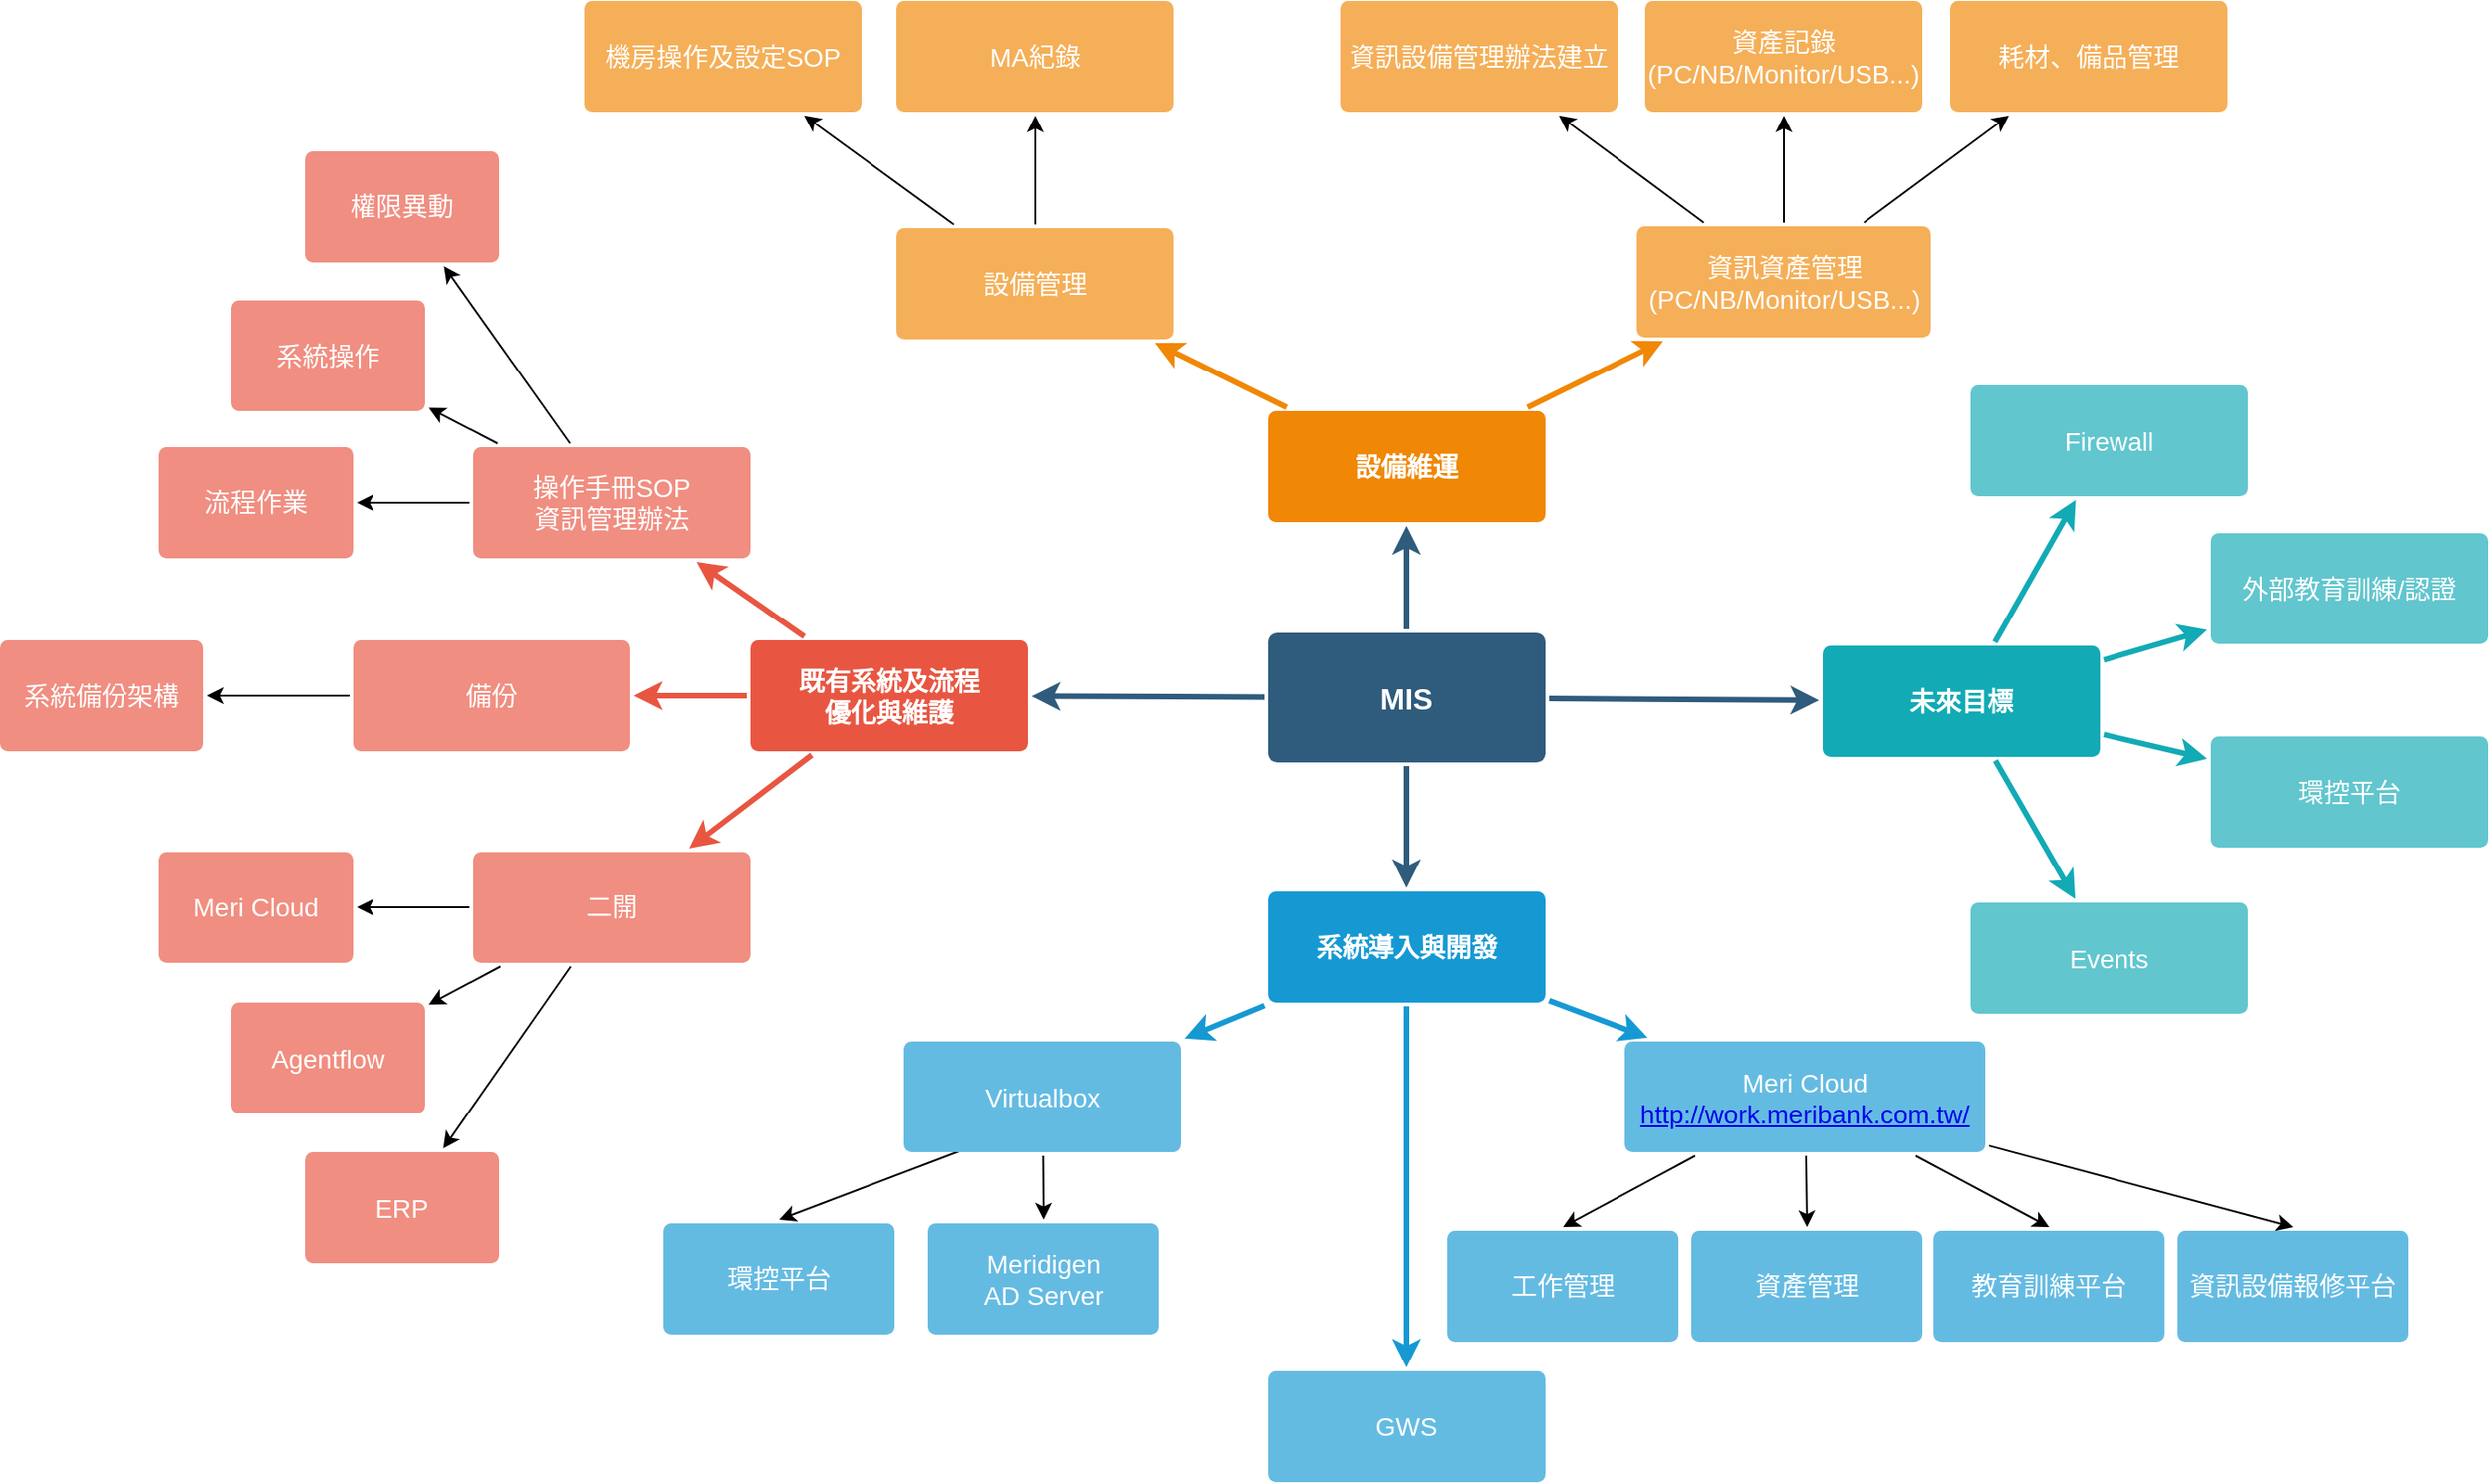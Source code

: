 <mxfile version="20.4.0" type="github">
  <diagram id="6a731a19-8d31-9384-78a2-239565b7b9f0" name="Page-1">
    <mxGraphModel dx="2193" dy="531" grid="1" gridSize="10" guides="1" tooltips="1" connect="1" arrows="1" fold="1" page="1" pageScale="1" pageWidth="1169" pageHeight="827" background="none" math="0" shadow="0">
      <root>
        <mxCell id="0" />
        <mxCell id="1" parent="0" />
        <mxCell id="1745" value="" style="edgeStyle=none;rounded=0;jumpStyle=none;html=1;shadow=0;labelBackgroundColor=none;startArrow=none;startFill=0;endArrow=classic;endFill=1;jettySize=auto;orthogonalLoop=1;strokeColor=#2F5B7C;strokeWidth=3;fontFamily=Helvetica;fontSize=16;fontColor=#23445D;spacing=5;" parent="1" source="1749" target="1764" edge="1">
          <mxGeometry relative="1" as="geometry" />
        </mxCell>
        <mxCell id="1746" value="" style="edgeStyle=none;rounded=0;jumpStyle=none;html=1;shadow=0;labelBackgroundColor=none;startArrow=none;startFill=0;endArrow=classic;endFill=1;jettySize=auto;orthogonalLoop=1;strokeColor=#2F5B7C;strokeWidth=3;fontFamily=Helvetica;fontSize=16;fontColor=#23445D;spacing=5;" parent="1" source="1749" target="1771" edge="1">
          <mxGeometry relative="1" as="geometry" />
        </mxCell>
        <mxCell id="1747" value="" style="edgeStyle=none;rounded=0;jumpStyle=none;html=1;shadow=0;labelBackgroundColor=none;startArrow=none;startFill=0;endArrow=classic;endFill=1;jettySize=auto;orthogonalLoop=1;strokeColor=#2F5B7C;strokeWidth=3;fontFamily=Helvetica;fontSize=16;fontColor=#23445D;spacing=5;" parent="1" source="1749" target="1760" edge="1">
          <mxGeometry relative="1" as="geometry" />
        </mxCell>
        <mxCell id="1748" value="" style="edgeStyle=none;rounded=0;jumpStyle=none;html=1;shadow=0;labelBackgroundColor=none;startArrow=none;startFill=0;endArrow=classic;endFill=1;jettySize=auto;orthogonalLoop=1;strokeColor=#2F5B7C;strokeWidth=3;fontFamily=Helvetica;fontSize=16;fontColor=#23445D;spacing=5;" parent="1" source="1749" target="1753" edge="1">
          <mxGeometry relative="1" as="geometry" />
        </mxCell>
        <mxCell id="1749" value="MIS" style="rounded=1;whiteSpace=wrap;html=1;shadow=0;labelBackgroundColor=none;strokeColor=none;strokeWidth=3;fillColor=#2F5B7C;fontFamily=Helvetica;fontSize=16;fontColor=#FFFFFF;align=center;fontStyle=1;spacing=5;arcSize=7;perimeterSpacing=2;" parent="1" vertex="1">
          <mxGeometry x="481" y="360.5" width="150" height="70" as="geometry" />
        </mxCell>
        <mxCell id="1750" value="" style="edgeStyle=none;rounded=1;jumpStyle=none;html=1;shadow=0;labelBackgroundColor=none;startArrow=none;startFill=0;jettySize=auto;orthogonalLoop=1;strokeColor=#E85642;strokeWidth=3;fontFamily=Helvetica;fontSize=14;fontColor=#FFFFFF;spacing=5;fontStyle=1;fillColor=#b0e3e6;" parent="1" source="1753" target="1756" edge="1">
          <mxGeometry relative="1" as="geometry" />
        </mxCell>
        <mxCell id="1752" value="" style="edgeStyle=none;rounded=1;jumpStyle=none;html=1;shadow=0;labelBackgroundColor=none;startArrow=none;startFill=0;jettySize=auto;orthogonalLoop=1;strokeColor=#E85642;strokeWidth=3;fontFamily=Helvetica;fontSize=14;fontColor=#FFFFFF;spacing=5;fontStyle=1;fillColor=#b0e3e6;" parent="1" source="1753" target="1754" edge="1">
          <mxGeometry relative="1" as="geometry" />
        </mxCell>
        <mxCell id="1753" value="既有系統及流程&lt;br&gt;優化與維護" style="rounded=1;whiteSpace=wrap;html=1;shadow=0;labelBackgroundColor=none;strokeColor=none;strokeWidth=3;fillColor=#e85642;fontFamily=Helvetica;fontSize=14;fontColor=#FFFFFF;align=center;spacing=5;fontStyle=1;arcSize=7;perimeterSpacing=2;" parent="1" vertex="1">
          <mxGeometry x="201" y="364.5" width="150" height="60" as="geometry" />
        </mxCell>
        <mxCell id="rLNtf5SOXgWj6pJwcrDs-1801" value="" style="edgeStyle=none;rounded=0;orthogonalLoop=1;jettySize=auto;html=1;" edge="1" parent="1" source="1754" target="rLNtf5SOXgWj6pJwcrDs-1800">
          <mxGeometry relative="1" as="geometry" />
        </mxCell>
        <mxCell id="1754" value="備份" style="rounded=1;whiteSpace=wrap;html=1;shadow=0;labelBackgroundColor=none;strokeColor=none;strokeWidth=3;fillColor=#f08e81;fontFamily=Helvetica;fontSize=14;fontColor=#FFFFFF;align=center;spacing=5;fontStyle=0;arcSize=7;perimeterSpacing=2;" parent="1" vertex="1">
          <mxGeometry x="-14" y="364.5" width="150" height="60" as="geometry" />
        </mxCell>
        <mxCell id="rLNtf5SOXgWj6pJwcrDs-1810" value="" style="edgeStyle=none;rounded=0;orthogonalLoop=1;jettySize=auto;html=1;" edge="1" parent="1" source="1756" target="rLNtf5SOXgWj6pJwcrDs-1811">
          <mxGeometry relative="1" as="geometry">
            <mxPoint x="-387" y="650" as="targetPoint" />
          </mxGeometry>
        </mxCell>
        <mxCell id="1756" value="二開" style="rounded=1;whiteSpace=wrap;html=1;shadow=0;labelBackgroundColor=none;strokeColor=none;strokeWidth=3;fillColor=#f08e81;fontFamily=Helvetica;fontSize=14;fontColor=#FFFFFF;align=center;spacing=5;fontStyle=0;arcSize=7;perimeterSpacing=2;" parent="1" vertex="1">
          <mxGeometry x="51" y="479" width="150" height="60" as="geometry" />
        </mxCell>
        <mxCell id="1757" value="" style="edgeStyle=none;rounded=0;jumpStyle=none;html=1;shadow=0;labelBackgroundColor=none;startArrow=none;startFill=0;endArrow=classic;endFill=1;jettySize=auto;orthogonalLoop=1;strokeColor=#1699D3;strokeWidth=3;fontFamily=Helvetica;fontSize=14;fontColor=#FFFFFF;spacing=5;" parent="1" source="1760" target="1763" edge="1">
          <mxGeometry relative="1" as="geometry" />
        </mxCell>
        <mxCell id="1758" value="" style="edgeStyle=none;rounded=0;jumpStyle=none;html=1;shadow=0;labelBackgroundColor=none;startArrow=none;startFill=0;endArrow=classic;endFill=1;jettySize=auto;orthogonalLoop=1;strokeColor=#1699D3;strokeWidth=3;fontFamily=Helvetica;fontSize=14;fontColor=#FFFFFF;spacing=5;" parent="1" source="1760" target="1762" edge="1">
          <mxGeometry relative="1" as="geometry" />
        </mxCell>
        <mxCell id="1759" value="" style="edgeStyle=none;rounded=0;jumpStyle=none;html=1;shadow=0;labelBackgroundColor=none;startArrow=none;startFill=0;endArrow=classic;endFill=1;jettySize=auto;orthogonalLoop=1;strokeColor=#1699D3;strokeWidth=3;fontFamily=Helvetica;fontSize=14;fontColor=#FFFFFF;spacing=5;" parent="1" source="1760" target="1761" edge="1">
          <mxGeometry relative="1" as="geometry" />
        </mxCell>
        <mxCell id="1760" value="系統導入與開發" style="rounded=1;whiteSpace=wrap;html=1;shadow=0;labelBackgroundColor=none;strokeColor=none;strokeWidth=3;fillColor=#1699d3;fontFamily=Helvetica;fontSize=14;fontColor=#FFFFFF;align=center;spacing=5;fontStyle=1;arcSize=7;perimeterSpacing=2;" parent="1" vertex="1">
          <mxGeometry x="481" y="500.5" width="150" height="60" as="geometry" />
        </mxCell>
        <mxCell id="rLNtf5SOXgWj6pJwcrDs-1780" value="" style="rounded=0;orthogonalLoop=1;jettySize=auto;html=1;entryX=0.5;entryY=0;entryDx=0;entryDy=0;" edge="1" parent="1" source="1761" target="rLNtf5SOXgWj6pJwcrDs-1779">
          <mxGeometry relative="1" as="geometry" />
        </mxCell>
        <mxCell id="rLNtf5SOXgWj6pJwcrDs-1788" style="rounded=0;orthogonalLoop=1;jettySize=auto;html=1;entryX=0.5;entryY=0;entryDx=0;entryDy=0;" edge="1" parent="1" source="1761" target="rLNtf5SOXgWj6pJwcrDs-1784">
          <mxGeometry relative="1" as="geometry">
            <mxPoint x="1111" y="751" as="targetPoint" />
          </mxGeometry>
        </mxCell>
        <mxCell id="rLNtf5SOXgWj6pJwcrDs-1789" style="rounded=0;orthogonalLoop=1;jettySize=auto;html=1;entryX=0.5;entryY=0;entryDx=0;entryDy=0;" edge="1" parent="1" source="1761" target="rLNtf5SOXgWj6pJwcrDs-1787">
          <mxGeometry relative="1" as="geometry" />
        </mxCell>
        <mxCell id="1761" value="Meri Cloud&lt;br&gt;&lt;a href=&quot;http://work.meribank.com.tw/&quot;&gt;http://work.meribank.com.tw/&lt;/a&gt;" style="rounded=1;whiteSpace=wrap;html=1;shadow=0;labelBackgroundColor=none;strokeColor=none;strokeWidth=3;fillColor=#64bbe2;fontFamily=Helvetica;fontSize=14;fontColor=#FFFFFF;align=center;spacing=5;arcSize=7;perimeterSpacing=2;" parent="1" vertex="1">
          <mxGeometry x="674" y="581.5" width="195" height="60" as="geometry" />
        </mxCell>
        <mxCell id="1762" value="GWS" style="rounded=1;whiteSpace=wrap;html=1;shadow=0;labelBackgroundColor=none;strokeColor=none;strokeWidth=3;fillColor=#64bbe2;fontFamily=Helvetica;fontSize=14;fontColor=#FFFFFF;align=center;spacing=5;arcSize=7;perimeterSpacing=2;" parent="1" vertex="1">
          <mxGeometry x="481" y="760" width="150" height="60" as="geometry" />
        </mxCell>
        <mxCell id="rLNtf5SOXgWj6pJwcrDs-1793" value="" style="edgeStyle=none;rounded=0;orthogonalLoop=1;jettySize=auto;html=1;entryX=0.5;entryY=0;entryDx=0;entryDy=0;" edge="1" parent="1" target="rLNtf5SOXgWj6pJwcrDs-1796">
          <mxGeometry relative="1" as="geometry">
            <mxPoint x="317.922" y="639.5" as="sourcePoint" />
            <mxPoint x="203" y="599.5" as="targetPoint" />
          </mxGeometry>
        </mxCell>
        <mxCell id="rLNtf5SOXgWj6pJwcrDs-1795" value="" style="edgeStyle=none;rounded=0;orthogonalLoop=1;jettySize=auto;html=1;entryX=0.5;entryY=0;entryDx=0;entryDy=0;" edge="1" parent="1" source="1763" target="rLNtf5SOXgWj6pJwcrDs-1797">
          <mxGeometry relative="1" as="geometry">
            <mxPoint x="425.561" y="691" as="targetPoint" />
          </mxGeometry>
        </mxCell>
        <mxCell id="1763" value="Virtualbox" style="rounded=1;whiteSpace=wrap;html=1;shadow=0;labelBackgroundColor=none;strokeColor=none;strokeWidth=3;fillColor=#64bbe2;fontFamily=Helvetica;fontSize=14;fontColor=#FFFFFF;align=center;spacing=5;arcSize=7;perimeterSpacing=2;" parent="1" vertex="1">
          <mxGeometry x="284" y="581.5" width="150" height="60" as="geometry" />
        </mxCell>
        <mxCell id="1764" value="設備維運" style="rounded=1;whiteSpace=wrap;html=1;shadow=0;labelBackgroundColor=none;strokeColor=none;strokeWidth=3;fillColor=#F08705;fontFamily=Helvetica;fontSize=14;fontColor=#FFFFFF;align=center;spacing=5;fontStyle=1;arcSize=7;perimeterSpacing=2;" parent="1" vertex="1">
          <mxGeometry x="481" y="240.5" width="150" height="60" as="geometry" />
        </mxCell>
        <mxCell id="rLNtf5SOXgWj6pJwcrDs-1817" value="" style="edgeStyle=none;rounded=0;orthogonalLoop=1;jettySize=auto;html=1;" edge="1" parent="1" source="1767" target="rLNtf5SOXgWj6pJwcrDs-1816">
          <mxGeometry relative="1" as="geometry">
            <mxPoint x="762.126" y="110.5" as="sourcePoint" />
            <mxPoint x="770" y="-8" as="targetPoint" />
          </mxGeometry>
        </mxCell>
        <mxCell id="1767" value="資訊資產管理&lt;br&gt;(PC/NB/Monitor/USB...)" style="rounded=1;whiteSpace=wrap;html=1;shadow=0;labelBackgroundColor=none;strokeColor=none;strokeWidth=3;fillColor=#f5af58;fontFamily=Helvetica;fontSize=14;fontColor=#FFFFFF;align=center;spacing=5;arcSize=7;perimeterSpacing=2;" parent="1" vertex="1">
          <mxGeometry x="680.5" y="140.5" width="159" height="60" as="geometry" />
        </mxCell>
        <mxCell id="1768" value="" style="edgeStyle=none;rounded=0;jumpStyle=none;html=1;shadow=0;labelBackgroundColor=none;startArrow=none;startFill=0;endArrow=classic;endFill=1;jettySize=auto;orthogonalLoop=1;strokeColor=#F08705;strokeWidth=3;fontFamily=Helvetica;fontSize=14;fontColor=#FFFFFF;spacing=5;" parent="1" source="1764" target="1767" edge="1">
          <mxGeometry relative="1" as="geometry" />
        </mxCell>
        <mxCell id="rLNtf5SOXgWj6pJwcrDs-1822" value="" style="edgeStyle=none;rounded=0;orthogonalLoop=1;jettySize=auto;html=1;" edge="1" parent="1" source="1769" target="rLNtf5SOXgWj6pJwcrDs-1821">
          <mxGeometry relative="1" as="geometry" />
        </mxCell>
        <mxCell id="1769" value="設備管理" style="rounded=1;whiteSpace=wrap;html=1;shadow=0;labelBackgroundColor=none;strokeColor=none;strokeWidth=3;fillColor=#f5af58;fontFamily=Helvetica;fontSize=14;fontColor=#FFFFFF;align=center;spacing=5;arcSize=7;perimeterSpacing=2;" parent="1" vertex="1">
          <mxGeometry x="280" y="141.5" width="150" height="60" as="geometry" />
        </mxCell>
        <mxCell id="1770" value="" style="edgeStyle=none;rounded=0;jumpStyle=none;html=1;shadow=0;labelBackgroundColor=none;startArrow=none;startFill=0;endArrow=classic;endFill=1;jettySize=auto;orthogonalLoop=1;strokeColor=#F08705;strokeWidth=3;fontFamily=Helvetica;fontSize=14;fontColor=#FFFFFF;spacing=5;" parent="1" source="1764" target="1769" edge="1">
          <mxGeometry relative="1" as="geometry" />
        </mxCell>
        <mxCell id="1771" value="未來目標" style="rounded=1;whiteSpace=wrap;html=1;shadow=0;labelBackgroundColor=none;strokeColor=none;strokeWidth=3;fillColor=#12aab5;fontFamily=Helvetica;fontSize=14;fontColor=#FFFFFF;align=center;spacing=5;fontStyle=1;arcSize=7;perimeterSpacing=2;" parent="1" vertex="1">
          <mxGeometry x="781" y="367.5" width="150" height="60" as="geometry" />
        </mxCell>
        <mxCell id="1772" value="Events" style="rounded=1;whiteSpace=wrap;html=1;shadow=0;labelBackgroundColor=none;strokeColor=none;strokeWidth=3;fillColor=#61c6ce;fontFamily=Helvetica;fontSize=14;fontColor=#FFFFFF;align=center;spacing=5;fontStyle=0;arcSize=7;perimeterSpacing=2;" parent="1" vertex="1">
          <mxGeometry x="861" y="506.5" width="150" height="60" as="geometry" />
        </mxCell>
        <mxCell id="1773" value="" style="edgeStyle=none;rounded=1;jumpStyle=none;html=1;shadow=0;labelBackgroundColor=none;startArrow=none;startFill=0;jettySize=auto;orthogonalLoop=1;strokeColor=#12AAB5;strokeWidth=3;fontFamily=Helvetica;fontSize=14;fontColor=#FFFFFF;spacing=5;fontStyle=1;fillColor=#b0e3e6;" parent="1" source="1771" target="1772" edge="1">
          <mxGeometry relative="1" as="geometry" />
        </mxCell>
        <mxCell id="1774" value="環控平台" style="rounded=1;whiteSpace=wrap;html=1;shadow=0;labelBackgroundColor=none;strokeColor=none;strokeWidth=3;fillColor=#61c6ce;fontFamily=Helvetica;fontSize=14;fontColor=#FFFFFF;align=center;spacing=5;fontStyle=0;arcSize=7;perimeterSpacing=2;" parent="1" vertex="1">
          <mxGeometry x="991" y="416.5" width="150" height="60" as="geometry" />
        </mxCell>
        <mxCell id="1775" value="" style="edgeStyle=none;rounded=1;jumpStyle=none;html=1;shadow=0;labelBackgroundColor=none;startArrow=none;startFill=0;jettySize=auto;orthogonalLoop=1;strokeColor=#12AAB5;strokeWidth=3;fontFamily=Helvetica;fontSize=14;fontColor=#FFFFFF;spacing=5;fontStyle=1;fillColor=#b0e3e6;" parent="1" source="1771" target="1774" edge="1">
          <mxGeometry relative="1" as="geometry" />
        </mxCell>
        <mxCell id="1776" value="外部教育訓練/認證" style="rounded=1;whiteSpace=wrap;html=1;shadow=0;labelBackgroundColor=none;strokeColor=none;strokeWidth=3;fillColor=#61c6ce;fontFamily=Helvetica;fontSize=14;fontColor=#FFFFFF;align=center;spacing=5;fontStyle=0;arcSize=7;perimeterSpacing=2;" parent="1" vertex="1">
          <mxGeometry x="991" y="306.5" width="150" height="60" as="geometry" />
        </mxCell>
        <mxCell id="1777" value="" style="edgeStyle=none;rounded=1;jumpStyle=none;html=1;shadow=0;labelBackgroundColor=none;startArrow=none;startFill=0;jettySize=auto;orthogonalLoop=1;strokeColor=#12AAB5;strokeWidth=3;fontFamily=Helvetica;fontSize=14;fontColor=#FFFFFF;spacing=5;fontStyle=1;fillColor=#b0e3e6;" parent="1" source="1771" target="1776" edge="1">
          <mxGeometry relative="1" as="geometry" />
        </mxCell>
        <mxCell id="1778" value="Firewall" style="rounded=1;whiteSpace=wrap;html=1;shadow=0;labelBackgroundColor=none;strokeColor=none;strokeWidth=3;fillColor=#61c6ce;fontFamily=Helvetica;fontSize=14;fontColor=#FFFFFF;align=center;spacing=5;fontStyle=0;arcSize=7;perimeterSpacing=2;" parent="1" vertex="1">
          <mxGeometry x="861" y="226.5" width="150" height="60" as="geometry" />
        </mxCell>
        <mxCell id="1779" value="" style="edgeStyle=none;rounded=1;jumpStyle=none;html=1;shadow=0;labelBackgroundColor=none;startArrow=none;startFill=0;jettySize=auto;orthogonalLoop=1;strokeColor=#12AAB5;strokeWidth=3;fontFamily=Helvetica;fontSize=14;fontColor=#FFFFFF;spacing=5;fontStyle=1;fillColor=#b0e3e6;" parent="1" source="1771" target="1778" edge="1">
          <mxGeometry relative="1" as="geometry" />
        </mxCell>
        <mxCell id="rLNtf5SOXgWj6pJwcrDs-1779" value="工作管理" style="rounded=1;whiteSpace=wrap;html=1;shadow=0;labelBackgroundColor=none;strokeColor=none;strokeWidth=3;fillColor=#64bbe2;fontFamily=Helvetica;fontSize=14;fontColor=#FFFFFF;align=center;spacing=5;arcSize=7;perimeterSpacing=2;" vertex="1" parent="1">
          <mxGeometry x="578" y="684" width="125" height="60" as="geometry" />
        </mxCell>
        <mxCell id="rLNtf5SOXgWj6pJwcrDs-1783" value="資產管理" style="rounded=1;whiteSpace=wrap;html=1;shadow=0;labelBackgroundColor=none;strokeColor=none;strokeWidth=3;fillColor=#64bbe2;fontFamily=Helvetica;fontSize=14;fontColor=#FFFFFF;align=center;spacing=5;arcSize=7;perimeterSpacing=2;" vertex="1" parent="1">
          <mxGeometry x="710" y="684" width="125" height="60" as="geometry" />
        </mxCell>
        <mxCell id="rLNtf5SOXgWj6pJwcrDs-1784" value="教育訓練平台" style="rounded=1;whiteSpace=wrap;html=1;shadow=0;labelBackgroundColor=none;strokeColor=none;strokeWidth=3;fillColor=#64bbe2;fontFamily=Helvetica;fontSize=14;fontColor=#FFFFFF;align=center;spacing=5;arcSize=7;perimeterSpacing=2;" vertex="1" parent="1">
          <mxGeometry x="841" y="684" width="125" height="60" as="geometry" />
        </mxCell>
        <mxCell id="rLNtf5SOXgWj6pJwcrDs-1787" value="資訊設備報修平台" style="rounded=1;whiteSpace=wrap;html=1;shadow=0;labelBackgroundColor=none;strokeColor=none;strokeWidth=3;fillColor=#64bbe2;fontFamily=Helvetica;fontSize=14;fontColor=#FFFFFF;align=center;spacing=5;arcSize=7;perimeterSpacing=2;" vertex="1" parent="1">
          <mxGeometry x="973" y="684" width="125" height="60" as="geometry" />
        </mxCell>
        <mxCell id="rLNtf5SOXgWj6pJwcrDs-1790" style="rounded=0;orthogonalLoop=1;jettySize=auto;html=1;entryX=0.5;entryY=0;entryDx=0;entryDy=0;" edge="1" parent="1" source="1761" target="rLNtf5SOXgWj6pJwcrDs-1783">
          <mxGeometry relative="1" as="geometry">
            <mxPoint x="873" y="621.5" as="sourcePoint" />
            <mxPoint x="984" y="651" as="targetPoint" />
          </mxGeometry>
        </mxCell>
        <mxCell id="rLNtf5SOXgWj6pJwcrDs-1796" value="環控平台" style="rounded=1;whiteSpace=wrap;html=1;shadow=0;labelBackgroundColor=none;strokeColor=none;strokeWidth=3;fillColor=#64bbe2;fontFamily=Helvetica;fontSize=14;fontColor=#FFFFFF;align=center;spacing=5;arcSize=7;perimeterSpacing=2;" vertex="1" parent="1">
          <mxGeometry x="154" y="680" width="125" height="60" as="geometry" />
        </mxCell>
        <mxCell id="rLNtf5SOXgWj6pJwcrDs-1797" value="Meridigen&lt;br&gt;AD Server" style="rounded=1;whiteSpace=wrap;html=1;shadow=0;labelBackgroundColor=none;strokeColor=none;strokeWidth=3;fillColor=#64bbe2;fontFamily=Helvetica;fontSize=14;fontColor=#FFFFFF;align=center;spacing=5;arcSize=7;perimeterSpacing=2;" vertex="1" parent="1">
          <mxGeometry x="297" y="680" width="125" height="60" as="geometry" />
        </mxCell>
        <mxCell id="rLNtf5SOXgWj6pJwcrDs-1803" value="" style="edgeStyle=none;rounded=0;orthogonalLoop=1;jettySize=auto;html=1;" edge="1" parent="1" source="rLNtf5SOXgWj6pJwcrDs-1798" target="rLNtf5SOXgWj6pJwcrDs-1802">
          <mxGeometry relative="1" as="geometry" />
        </mxCell>
        <mxCell id="rLNtf5SOXgWj6pJwcrDs-1798" value="操作手冊SOP&lt;br&gt;資訊管理辦法" style="rounded=1;whiteSpace=wrap;html=1;shadow=0;labelBackgroundColor=none;strokeColor=none;strokeWidth=3;fillColor=#f08e81;fontFamily=Helvetica;fontSize=14;fontColor=#FFFFFF;align=center;spacing=5;fontStyle=0;arcSize=7;perimeterSpacing=2;" vertex="1" parent="1">
          <mxGeometry x="51" y="260" width="150" height="60" as="geometry" />
        </mxCell>
        <mxCell id="rLNtf5SOXgWj6pJwcrDs-1799" value="" style="edgeStyle=none;rounded=1;jumpStyle=none;html=1;shadow=0;labelBackgroundColor=none;startArrow=none;startFill=0;jettySize=auto;orthogonalLoop=1;strokeColor=#E85642;strokeWidth=3;fontFamily=Helvetica;fontSize=14;fontColor=#FFFFFF;spacing=5;fontStyle=1;fillColor=#b0e3e6;" edge="1" parent="1" source="1753" target="rLNtf5SOXgWj6pJwcrDs-1798">
          <mxGeometry relative="1" as="geometry">
            <mxPoint x="247.6" y="372.5" as="sourcePoint" />
            <mxPoint x="174.4" y="311.5" as="targetPoint" />
          </mxGeometry>
        </mxCell>
        <mxCell id="rLNtf5SOXgWj6pJwcrDs-1800" value="系統備份架構" style="rounded=1;whiteSpace=wrap;html=1;shadow=0;labelBackgroundColor=none;strokeColor=none;strokeWidth=3;fillColor=#f08e81;fontFamily=Helvetica;fontSize=14;fontColor=#FFFFFF;align=center;spacing=5;fontStyle=0;arcSize=7;perimeterSpacing=2;" vertex="1" parent="1">
          <mxGeometry x="-205" y="364.5" width="110" height="60" as="geometry" />
        </mxCell>
        <mxCell id="rLNtf5SOXgWj6pJwcrDs-1802" value="系統操作" style="rounded=1;whiteSpace=wrap;html=1;shadow=0;labelBackgroundColor=none;strokeColor=none;strokeWidth=3;fillColor=#f08e81;fontFamily=Helvetica;fontSize=14;fontColor=#FFFFFF;align=center;spacing=5;fontStyle=0;arcSize=7;perimeterSpacing=2;" vertex="1" parent="1">
          <mxGeometry x="-80" y="180.5" width="105" height="60" as="geometry" />
        </mxCell>
        <mxCell id="rLNtf5SOXgWj6pJwcrDs-1805" value="權限異動" style="rounded=1;whiteSpace=wrap;html=1;shadow=0;labelBackgroundColor=none;strokeColor=none;strokeWidth=3;fillColor=#f08e81;fontFamily=Helvetica;fontSize=14;fontColor=#FFFFFF;align=center;spacing=5;fontStyle=0;arcSize=7;perimeterSpacing=2;" vertex="1" parent="1">
          <mxGeometry x="-40" y="100" width="105" height="60" as="geometry" />
        </mxCell>
        <mxCell id="rLNtf5SOXgWj6pJwcrDs-1806" value="流程作業" style="rounded=1;whiteSpace=wrap;html=1;shadow=0;labelBackgroundColor=none;strokeColor=none;strokeWidth=3;fillColor=#f08e81;fontFamily=Helvetica;fontSize=14;fontColor=#FFFFFF;align=center;spacing=5;fontStyle=0;arcSize=7;perimeterSpacing=2;" vertex="1" parent="1">
          <mxGeometry x="-119" y="260" width="105" height="60" as="geometry" />
        </mxCell>
        <mxCell id="rLNtf5SOXgWj6pJwcrDs-1807" value="" style="edgeStyle=none;rounded=0;orthogonalLoop=1;jettySize=auto;html=1;" edge="1" parent="1" source="rLNtf5SOXgWj6pJwcrDs-1798" target="rLNtf5SOXgWj6pJwcrDs-1805">
          <mxGeometry relative="1" as="geometry">
            <mxPoint x="59" y="529" as="sourcePoint" />
            <mxPoint x="28" y="580.41" as="targetPoint" />
          </mxGeometry>
        </mxCell>
        <mxCell id="rLNtf5SOXgWj6pJwcrDs-1808" value="" style="edgeStyle=none;rounded=0;orthogonalLoop=1;jettySize=auto;html=1;" edge="1" parent="1" source="rLNtf5SOXgWj6pJwcrDs-1798" target="rLNtf5SOXgWj6pJwcrDs-1806">
          <mxGeometry relative="1" as="geometry">
            <mxPoint x="69" y="536" as="sourcePoint" />
            <mxPoint x="-7" y="536" as="targetPoint" />
          </mxGeometry>
        </mxCell>
        <mxCell id="rLNtf5SOXgWj6pJwcrDs-1811" value="ERP" style="rounded=1;whiteSpace=wrap;html=1;shadow=0;labelBackgroundColor=none;strokeColor=none;strokeWidth=3;fillColor=#f08e81;fontFamily=Helvetica;fontSize=14;fontColor=#FFFFFF;align=center;spacing=5;fontStyle=0;arcSize=7;perimeterSpacing=2;" vertex="1" parent="1">
          <mxGeometry x="-40" y="641.5" width="105" height="60" as="geometry" />
        </mxCell>
        <mxCell id="rLNtf5SOXgWj6pJwcrDs-1812" value="Agentflow" style="rounded=1;whiteSpace=wrap;html=1;shadow=0;labelBackgroundColor=none;strokeColor=none;strokeWidth=3;fillColor=#f08e81;fontFamily=Helvetica;fontSize=14;fontColor=#FFFFFF;align=center;spacing=5;fontStyle=0;arcSize=7;perimeterSpacing=2;" vertex="1" parent="1">
          <mxGeometry x="-80" y="560.5" width="105" height="60" as="geometry" />
        </mxCell>
        <mxCell id="rLNtf5SOXgWj6pJwcrDs-1813" value="" style="edgeStyle=none;rounded=0;orthogonalLoop=1;jettySize=auto;html=1;" edge="1" parent="1" source="1756" target="rLNtf5SOXgWj6pJwcrDs-1812">
          <mxGeometry relative="1" as="geometry">
            <mxPoint x="-301" y="660" as="sourcePoint" />
            <mxPoint x="-363" y="660" as="targetPoint" />
          </mxGeometry>
        </mxCell>
        <mxCell id="rLNtf5SOXgWj6pJwcrDs-1814" value="Meri Cloud" style="rounded=1;whiteSpace=wrap;html=1;shadow=0;labelBackgroundColor=none;strokeColor=none;strokeWidth=3;fillColor=#f08e81;fontFamily=Helvetica;fontSize=14;fontColor=#FFFFFF;align=center;spacing=5;fontStyle=0;arcSize=7;perimeterSpacing=2;" vertex="1" parent="1">
          <mxGeometry x="-119" y="479" width="105" height="60" as="geometry" />
        </mxCell>
        <mxCell id="rLNtf5SOXgWj6pJwcrDs-1815" value="" style="edgeStyle=none;rounded=0;orthogonalLoop=1;jettySize=auto;html=1;" edge="1" parent="1" source="1756" target="rLNtf5SOXgWj6pJwcrDs-1814">
          <mxGeometry relative="1" as="geometry">
            <mxPoint x="-301" y="660" as="sourcePoint" />
            <mxPoint x="-363" y="660" as="targetPoint" />
          </mxGeometry>
        </mxCell>
        <mxCell id="rLNtf5SOXgWj6pJwcrDs-1816" value="資產記錄&lt;br&gt;(PC/NB/Monitor/USB...)" style="rounded=1;whiteSpace=wrap;html=1;shadow=0;labelBackgroundColor=none;strokeColor=none;strokeWidth=3;fillColor=#f5af58;fontFamily=Helvetica;fontSize=14;fontColor=#FFFFFF;align=center;spacing=5;arcSize=7;perimeterSpacing=2;" vertex="1" parent="1">
          <mxGeometry x="685" y="18.5" width="150" height="60" as="geometry" />
        </mxCell>
        <mxCell id="rLNtf5SOXgWj6pJwcrDs-1818" value="資訊設備管理辦法建立" style="rounded=1;whiteSpace=wrap;html=1;shadow=0;labelBackgroundColor=none;strokeColor=none;strokeWidth=3;fillColor=#f5af58;fontFamily=Helvetica;fontSize=14;fontColor=#FFFFFF;align=center;spacing=5;arcSize=7;perimeterSpacing=2;" vertex="1" parent="1">
          <mxGeometry x="520" y="18.5" width="150" height="60" as="geometry" />
        </mxCell>
        <mxCell id="rLNtf5SOXgWj6pJwcrDs-1820" value="" style="edgeStyle=none;rounded=0;orthogonalLoop=1;jettySize=auto;html=1;" edge="1" parent="1" source="1767" target="rLNtf5SOXgWj6pJwcrDs-1818">
          <mxGeometry relative="1" as="geometry">
            <mxPoint x="725.836" y="106.5" as="sourcePoint" />
            <mxPoint x="610" y="-2" as="targetPoint" />
          </mxGeometry>
        </mxCell>
        <mxCell id="rLNtf5SOXgWj6pJwcrDs-1821" value="機房操作及設定SOP" style="rounded=1;whiteSpace=wrap;html=1;shadow=0;labelBackgroundColor=none;strokeColor=none;strokeWidth=3;fillColor=#f5af58;fontFamily=Helvetica;fontSize=14;fontColor=#FFFFFF;align=center;spacing=5;arcSize=7;perimeterSpacing=2;" vertex="1" parent="1">
          <mxGeometry x="111" y="18.5" width="150" height="60" as="geometry" />
        </mxCell>
        <mxCell id="rLNtf5SOXgWj6pJwcrDs-1823" value="耗材、備品管理" style="rounded=1;whiteSpace=wrap;html=1;shadow=0;labelBackgroundColor=none;strokeColor=none;strokeWidth=3;fillColor=#f5af58;fontFamily=Helvetica;fontSize=14;fontColor=#FFFFFF;align=center;spacing=5;arcSize=7;perimeterSpacing=2;" vertex="1" parent="1">
          <mxGeometry x="850" y="18.5" width="150" height="60" as="geometry" />
        </mxCell>
        <mxCell id="rLNtf5SOXgWj6pJwcrDs-1824" value="" style="edgeStyle=none;rounded=0;orthogonalLoop=1;jettySize=auto;html=1;" edge="1" parent="1" source="1767" target="rLNtf5SOXgWj6pJwcrDs-1823">
          <mxGeometry relative="1" as="geometry">
            <mxPoint x="798.575" y="106.5" as="sourcePoint" />
            <mxPoint x="860.729" y="8.5" as="targetPoint" />
          </mxGeometry>
        </mxCell>
        <mxCell id="rLNtf5SOXgWj6pJwcrDs-1825" value="MA紀錄" style="rounded=1;whiteSpace=wrap;html=1;shadow=0;labelBackgroundColor=none;strokeColor=none;strokeWidth=3;fillColor=#f5af58;fontFamily=Helvetica;fontSize=14;fontColor=#FFFFFF;align=center;spacing=5;arcSize=7;perimeterSpacing=2;" vertex="1" parent="1">
          <mxGeometry x="280" y="18.5" width="150" height="60" as="geometry" />
        </mxCell>
        <mxCell id="rLNtf5SOXgWj6pJwcrDs-1826" value="" style="edgeStyle=none;rounded=0;orthogonalLoop=1;jettySize=auto;html=1;" edge="1" parent="1" source="1769" target="rLNtf5SOXgWj6pJwcrDs-1825">
          <mxGeometry relative="1" as="geometry">
            <mxPoint x="580.234" y="98.5" as="sourcePoint" />
            <mxPoint x="375.766" y="62" as="targetPoint" />
          </mxGeometry>
        </mxCell>
      </root>
    </mxGraphModel>
  </diagram>
</mxfile>
